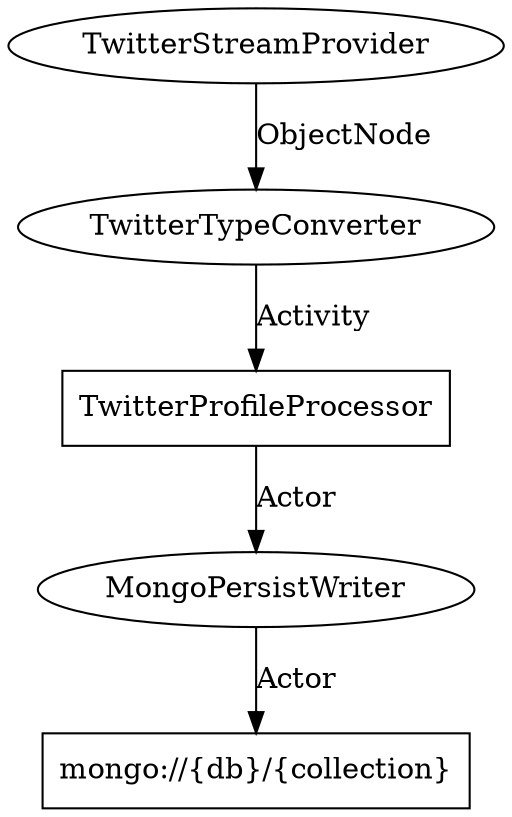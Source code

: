 digraph g {

  //providers
  TwitterStreamProvider [label="TwitterStreamProvider",shape=ellipse,URL="https://github.com/apache/incubator-streams/blob/master/streams-contrib/streams-provider-twitter/src/main/java/org/apache/streams/twitter/provider/TwitterStreamProvider.java"];

  //processors
  TwitterProfileProcessor [label="TwitterProfileProcessor",shape=box,URL="https://github.com/apache/incubator-streams/blob/master/streams-contrib/streams-provider-twitter/src/main/java/org/apache/streams/twitter/processor/TwitterProfileProcessor.java"];
  
  //persisters
  MongoPersistWriter [label="MongoPersistWriter",shape=ellipse,URL="https://github.com/apache/incubator-streams/blob/master/streams-contrib/streams-persist-mongo/src/main/java/org/apache/streams/mongo/MongoPersistWriter.java"];

  //data
  mongo [label="mongo://{db}/{collection}",shape=box];
 
  //stream
  TwitterStreamProvider -> TwitterTypeConverter [label="ObjectNode"];
  TwitterTypeConverter -> TwitterProfileProcessor [label="Activity",URL="https://github.com/apache/incubator-streams/blob/master/streams-pojo/src/main/jsonschema/org/apache/streams/pojo/json/activity.json"]; 
  TwitterProfileProcessor -> MongoPersistWriter [label="Actor",URL="https://github.com/apache/incubator-streams/blob/master/streams-pojo/src/main/jsonschema/org/apache/streams/pojo/json/object.json"];
  
  MongoPersistWriter -> mongo [label="Actor",URL="https://github.com/apache/incubator-streams/blob/master/streams-pojo/src/main/jsonschema/org/apache/streams/pojo/json/object.json"];
  
}